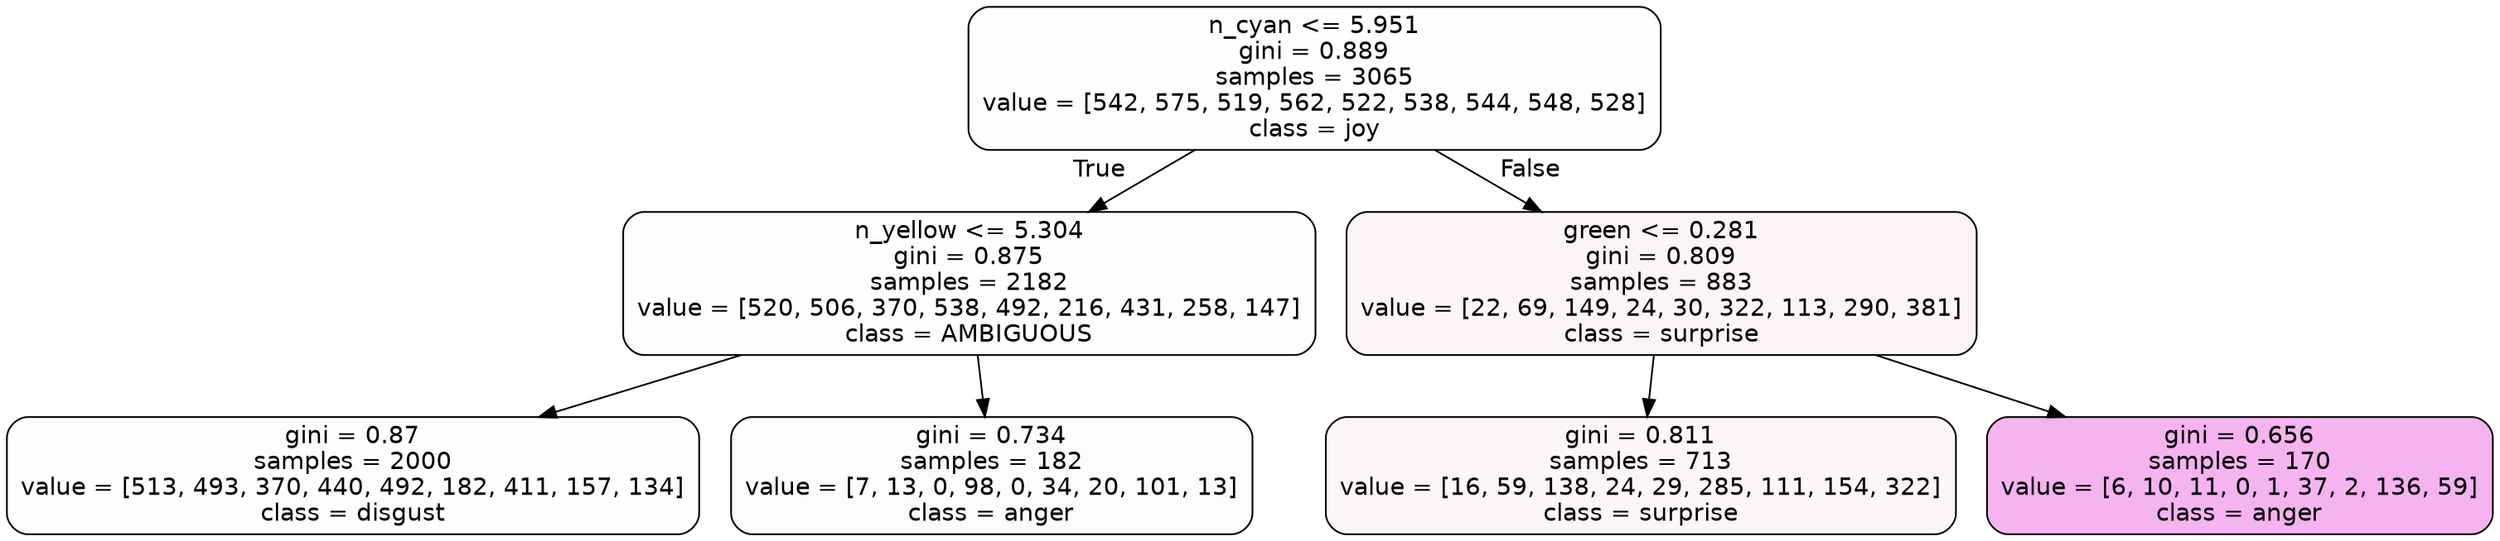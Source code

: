 digraph Tree {
node [shape=box, style="filled, rounded", color="black", fontname=helvetica] ;
edge [fontname=helvetica] ;
0 [label="n_cyan <= 5.951\ngini = 0.889\nsamples = 3065\nvalue = [542, 575, 519, 562, 522, 538, 544, 548, 528]\nclass = joy", fillcolor="#d7e53901"] ;
1 [label="n_yellow <= 5.304\ngini = 0.875\nsamples = 2182\nvalue = [520, 506, 370, 538, 492, 216, 431, 258, 147]\nclass = AMBIGUOUS", fillcolor="#39e58102"] ;
0 -> 1 [labeldistance=2.5, labelangle=45, headlabel="True"] ;
2 [label="gini = 0.87\nsamples = 2000\nvalue = [513, 493, 370, 440, 492, 182, 411, 157, 134]\nclass = disgust", fillcolor="#e5813902"] ;
1 -> 2 ;
3 [label="gini = 0.734\nsamples = 182\nvalue = [7, 13, 0, 98, 0, 34, 20, 101, 13]\nclass = anger", fillcolor="#e539d704"] ;
1 -> 3 ;
4 [label="green <= 0.281\ngini = 0.809\nsamples = 883\nvalue = [22, 69, 149, 24, 30, 322, 113, 290, 381]\nclass = surprise", fillcolor="#e539640e"] ;
0 -> 4 [labeldistance=2.5, labelangle=-45, headlabel="False"] ;
5 [label="gini = 0.811\nsamples = 713\nvalue = [16, 59, 138, 24, 29, 285, 111, 154, 322]\nclass = surprise", fillcolor="#e539640b"] ;
4 -> 5 ;
6 [label="gini = 0.656\nsamples = 170\nvalue = [6, 10, 11, 0, 1, 37, 2, 136, 59]\nclass = anger", fillcolor="#e539d761"] ;
4 -> 6 ;
}